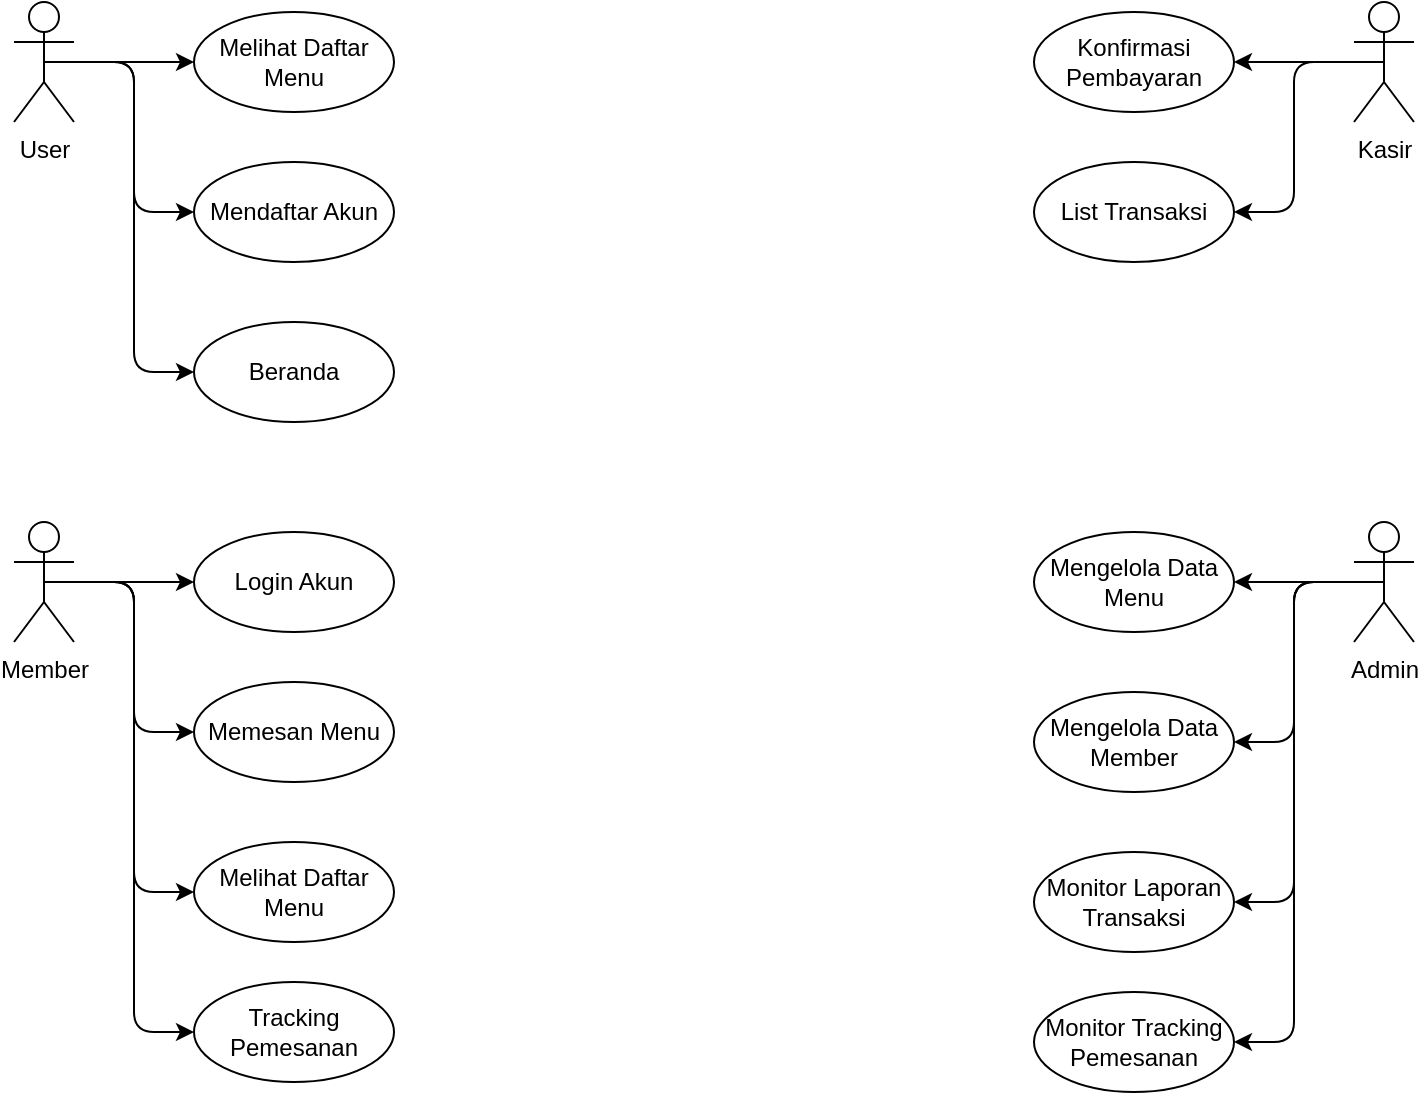 <mxfile version="14.9.5" type="github" pages="3">
  <diagram id="LA_1q_FeN5JSvNbhbNaQ" name="UML">
    <mxGraphModel dx="1038" dy="528" grid="1" gridSize="10" guides="1" tooltips="1" connect="1" arrows="1" fold="1" page="1" pageScale="1" pageWidth="850" pageHeight="1100" math="0" shadow="0">
      <root>
        <mxCell id="pEQn3JYHp4gPDKHJaYoP-0" />
        <mxCell id="pEQn3JYHp4gPDKHJaYoP-1" parent="pEQn3JYHp4gPDKHJaYoP-0" />
        <mxCell id="8rcJnm4jqc8mO6BCxgWC-24" style="edgeStyle=orthogonalEdgeStyle;orthogonalLoop=1;jettySize=auto;html=1;exitX=0.5;exitY=0.5;exitDx=0;exitDy=0;exitPerimeter=0;entryX=0;entryY=0.5;entryDx=0;entryDy=0;" edge="1" parent="pEQn3JYHp4gPDKHJaYoP-1" source="8rcJnm4jqc8mO6BCxgWC-0" target="8rcJnm4jqc8mO6BCxgWC-8">
          <mxGeometry relative="1" as="geometry" />
        </mxCell>
        <mxCell id="8rcJnm4jqc8mO6BCxgWC-25" style="edgeStyle=orthogonalEdgeStyle;orthogonalLoop=1;jettySize=auto;html=1;exitX=0.5;exitY=0.5;exitDx=0;exitDy=0;exitPerimeter=0;entryX=0;entryY=0.5;entryDx=0;entryDy=0;" edge="1" parent="pEQn3JYHp4gPDKHJaYoP-1" source="8rcJnm4jqc8mO6BCxgWC-0" target="8rcJnm4jqc8mO6BCxgWC-10">
          <mxGeometry relative="1" as="geometry" />
        </mxCell>
        <mxCell id="8rcJnm4jqc8mO6BCxgWC-26" style="edgeStyle=orthogonalEdgeStyle;orthogonalLoop=1;jettySize=auto;html=1;exitX=0.5;exitY=0.5;exitDx=0;exitDy=0;exitPerimeter=0;entryX=0;entryY=0.5;entryDx=0;entryDy=0;" edge="1" parent="pEQn3JYHp4gPDKHJaYoP-1" source="8rcJnm4jqc8mO6BCxgWC-0" target="8rcJnm4jqc8mO6BCxgWC-9">
          <mxGeometry relative="1" as="geometry" />
        </mxCell>
        <mxCell id="8rcJnm4jqc8mO6BCxgWC-0" value="User" style="shape=umlActor;verticalLabelPosition=bottom;verticalAlign=top;html=1;" vertex="1" parent="pEQn3JYHp4gPDKHJaYoP-1">
          <mxGeometry x="60" y="50" width="30" height="60" as="geometry" />
        </mxCell>
        <mxCell id="8rcJnm4jqc8mO6BCxgWC-27" style="edgeStyle=orthogonalEdgeStyle;orthogonalLoop=1;jettySize=auto;html=1;exitX=0.5;exitY=0.5;exitDx=0;exitDy=0;exitPerimeter=0;entryX=0;entryY=0.5;entryDx=0;entryDy=0;" edge="1" parent="pEQn3JYHp4gPDKHJaYoP-1" source="8rcJnm4jqc8mO6BCxgWC-1" target="8rcJnm4jqc8mO6BCxgWC-11">
          <mxGeometry relative="1" as="geometry" />
        </mxCell>
        <mxCell id="8rcJnm4jqc8mO6BCxgWC-29" style="edgeStyle=orthogonalEdgeStyle;orthogonalLoop=1;jettySize=auto;html=1;exitX=0.5;exitY=0.5;exitDx=0;exitDy=0;exitPerimeter=0;entryX=0;entryY=0.5;entryDx=0;entryDy=0;" edge="1" parent="pEQn3JYHp4gPDKHJaYoP-1" source="8rcJnm4jqc8mO6BCxgWC-1" target="8rcJnm4jqc8mO6BCxgWC-12">
          <mxGeometry relative="1" as="geometry" />
        </mxCell>
        <mxCell id="8rcJnm4jqc8mO6BCxgWC-30" style="edgeStyle=orthogonalEdgeStyle;orthogonalLoop=1;jettySize=auto;html=1;exitX=0.5;exitY=0.5;exitDx=0;exitDy=0;exitPerimeter=0;entryX=0;entryY=0.5;entryDx=0;entryDy=0;" edge="1" parent="pEQn3JYHp4gPDKHJaYoP-1" source="8rcJnm4jqc8mO6BCxgWC-1" target="8rcJnm4jqc8mO6BCxgWC-15">
          <mxGeometry relative="1" as="geometry" />
        </mxCell>
        <mxCell id="8rcJnm4jqc8mO6BCxgWC-31" style="edgeStyle=orthogonalEdgeStyle;orthogonalLoop=1;jettySize=auto;html=1;exitX=0.5;exitY=0.5;exitDx=0;exitDy=0;exitPerimeter=0;entryX=0;entryY=0.5;entryDx=0;entryDy=0;" edge="1" parent="pEQn3JYHp4gPDKHJaYoP-1" source="8rcJnm4jqc8mO6BCxgWC-1" target="8rcJnm4jqc8mO6BCxgWC-13">
          <mxGeometry relative="1" as="geometry" />
        </mxCell>
        <mxCell id="8rcJnm4jqc8mO6BCxgWC-1" value="Member" style="shape=umlActor;verticalLabelPosition=bottom;verticalAlign=top;html=1;" vertex="1" parent="pEQn3JYHp4gPDKHJaYoP-1">
          <mxGeometry x="60" y="310" width="30" height="60" as="geometry" />
        </mxCell>
        <mxCell id="8rcJnm4jqc8mO6BCxgWC-36" style="edgeStyle=orthogonalEdgeStyle;orthogonalLoop=1;jettySize=auto;html=1;exitX=0.5;exitY=0.5;exitDx=0;exitDy=0;exitPerimeter=0;" edge="1" parent="pEQn3JYHp4gPDKHJaYoP-1" source="8rcJnm4jqc8mO6BCxgWC-2" target="8rcJnm4jqc8mO6BCxgWC-16">
          <mxGeometry relative="1" as="geometry" />
        </mxCell>
        <mxCell id="8rcJnm4jqc8mO6BCxgWC-38" style="edgeStyle=orthogonalEdgeStyle;orthogonalLoop=1;jettySize=auto;html=1;exitX=0.5;exitY=0.5;exitDx=0;exitDy=0;exitPerimeter=0;entryX=1;entryY=0.5;entryDx=0;entryDy=0;" edge="1" parent="pEQn3JYHp4gPDKHJaYoP-1" source="8rcJnm4jqc8mO6BCxgWC-2" target="8rcJnm4jqc8mO6BCxgWC-17">
          <mxGeometry relative="1" as="geometry" />
        </mxCell>
        <mxCell id="8rcJnm4jqc8mO6BCxgWC-2" value="Kasir" style="shape=umlActor;verticalLabelPosition=bottom;verticalAlign=top;html=1;" vertex="1" parent="pEQn3JYHp4gPDKHJaYoP-1">
          <mxGeometry x="730" y="50" width="30" height="60" as="geometry" />
        </mxCell>
        <mxCell id="8rcJnm4jqc8mO6BCxgWC-32" style="edgeStyle=orthogonalEdgeStyle;orthogonalLoop=1;jettySize=auto;html=1;exitX=0.5;exitY=0.5;exitDx=0;exitDy=0;exitPerimeter=0;" edge="1" parent="pEQn3JYHp4gPDKHJaYoP-1" source="8rcJnm4jqc8mO6BCxgWC-5" target="8rcJnm4jqc8mO6BCxgWC-18">
          <mxGeometry relative="1" as="geometry" />
        </mxCell>
        <mxCell id="8rcJnm4jqc8mO6BCxgWC-33" style="edgeStyle=orthogonalEdgeStyle;orthogonalLoop=1;jettySize=auto;html=1;exitX=0.5;exitY=0.5;exitDx=0;exitDy=0;exitPerimeter=0;entryX=1;entryY=0.5;entryDx=0;entryDy=0;" edge="1" parent="pEQn3JYHp4gPDKHJaYoP-1" source="8rcJnm4jqc8mO6BCxgWC-5" target="8rcJnm4jqc8mO6BCxgWC-19">
          <mxGeometry relative="1" as="geometry" />
        </mxCell>
        <mxCell id="8rcJnm4jqc8mO6BCxgWC-34" style="edgeStyle=orthogonalEdgeStyle;orthogonalLoop=1;jettySize=auto;html=1;exitX=0.5;exitY=0.5;exitDx=0;exitDy=0;exitPerimeter=0;entryX=1;entryY=0.5;entryDx=0;entryDy=0;" edge="1" parent="pEQn3JYHp4gPDKHJaYoP-1" source="8rcJnm4jqc8mO6BCxgWC-5" target="8rcJnm4jqc8mO6BCxgWC-20">
          <mxGeometry relative="1" as="geometry" />
        </mxCell>
        <mxCell id="8rcJnm4jqc8mO6BCxgWC-35" style="edgeStyle=orthogonalEdgeStyle;orthogonalLoop=1;jettySize=auto;html=1;exitX=0.5;exitY=0.5;exitDx=0;exitDy=0;exitPerimeter=0;entryX=1;entryY=0.5;entryDx=0;entryDy=0;" edge="1" parent="pEQn3JYHp4gPDKHJaYoP-1" source="8rcJnm4jqc8mO6BCxgWC-5" target="8rcJnm4jqc8mO6BCxgWC-22">
          <mxGeometry relative="1" as="geometry" />
        </mxCell>
        <mxCell id="8rcJnm4jqc8mO6BCxgWC-5" value="Admin" style="shape=umlActor;verticalLabelPosition=bottom;verticalAlign=top;html=1;" vertex="1" parent="pEQn3JYHp4gPDKHJaYoP-1">
          <mxGeometry x="730" y="310" width="30" height="60" as="geometry" />
        </mxCell>
        <mxCell id="8rcJnm4jqc8mO6BCxgWC-8" value="Melihat Daftar Menu" style="ellipse;whiteSpace=wrap;html=1;" vertex="1" parent="pEQn3JYHp4gPDKHJaYoP-1">
          <mxGeometry x="150" y="55" width="100" height="50" as="geometry" />
        </mxCell>
        <mxCell id="8rcJnm4jqc8mO6BCxgWC-9" value="Beranda" style="ellipse;whiteSpace=wrap;html=1;" vertex="1" parent="pEQn3JYHp4gPDKHJaYoP-1">
          <mxGeometry x="150" y="210" width="100" height="50" as="geometry" />
        </mxCell>
        <mxCell id="8rcJnm4jqc8mO6BCxgWC-10" value="Mendaftar Akun" style="ellipse;whiteSpace=wrap;html=1;" vertex="1" parent="pEQn3JYHp4gPDKHJaYoP-1">
          <mxGeometry x="150" y="130" width="100" height="50" as="geometry" />
        </mxCell>
        <mxCell id="8rcJnm4jqc8mO6BCxgWC-11" value="Login Akun" style="ellipse;whiteSpace=wrap;html=1;" vertex="1" parent="pEQn3JYHp4gPDKHJaYoP-1">
          <mxGeometry x="150" y="315" width="100" height="50" as="geometry" />
        </mxCell>
        <mxCell id="8rcJnm4jqc8mO6BCxgWC-12" value="Memesan Menu" style="ellipse;whiteSpace=wrap;html=1;" vertex="1" parent="pEQn3JYHp4gPDKHJaYoP-1">
          <mxGeometry x="150" y="390" width="100" height="50" as="geometry" />
        </mxCell>
        <mxCell id="8rcJnm4jqc8mO6BCxgWC-13" value="Tracking Pemesanan" style="ellipse;whiteSpace=wrap;html=1;" vertex="1" parent="pEQn3JYHp4gPDKHJaYoP-1">
          <mxGeometry x="150" y="540" width="100" height="50" as="geometry" />
        </mxCell>
        <mxCell id="8rcJnm4jqc8mO6BCxgWC-15" value="Melihat Daftar Menu" style="ellipse;whiteSpace=wrap;html=1;" vertex="1" parent="pEQn3JYHp4gPDKHJaYoP-1">
          <mxGeometry x="150" y="470" width="100" height="50" as="geometry" />
        </mxCell>
        <mxCell id="8rcJnm4jqc8mO6BCxgWC-16" value="Konfirmasi Pembayaran" style="ellipse;whiteSpace=wrap;html=1;" vertex="1" parent="pEQn3JYHp4gPDKHJaYoP-1">
          <mxGeometry x="570" y="55" width="100" height="50" as="geometry" />
        </mxCell>
        <mxCell id="8rcJnm4jqc8mO6BCxgWC-17" value="List Transaksi" style="ellipse;whiteSpace=wrap;html=1;" vertex="1" parent="pEQn3JYHp4gPDKHJaYoP-1">
          <mxGeometry x="570" y="130" width="100" height="50" as="geometry" />
        </mxCell>
        <mxCell id="8rcJnm4jqc8mO6BCxgWC-18" value="Mengelola Data Menu" style="ellipse;whiteSpace=wrap;html=1;" vertex="1" parent="pEQn3JYHp4gPDKHJaYoP-1">
          <mxGeometry x="570" y="315" width="100" height="50" as="geometry" />
        </mxCell>
        <mxCell id="8rcJnm4jqc8mO6BCxgWC-19" value="Mengelola Data Member" style="ellipse;whiteSpace=wrap;html=1;" vertex="1" parent="pEQn3JYHp4gPDKHJaYoP-1">
          <mxGeometry x="570" y="395" width="100" height="50" as="geometry" />
        </mxCell>
        <mxCell id="8rcJnm4jqc8mO6BCxgWC-20" value="Monitor Laporan Transaksi" style="ellipse;whiteSpace=wrap;html=1;" vertex="1" parent="pEQn3JYHp4gPDKHJaYoP-1">
          <mxGeometry x="570" y="475" width="100" height="50" as="geometry" />
        </mxCell>
        <mxCell id="8rcJnm4jqc8mO6BCxgWC-22" value="Monitor Tracking Pemesanan" style="ellipse;whiteSpace=wrap;html=1;" vertex="1" parent="pEQn3JYHp4gPDKHJaYoP-1">
          <mxGeometry x="570" y="545" width="100" height="50" as="geometry" />
        </mxCell>
      </root>
    </mxGraphModel>
  </diagram>
  <diagram id="snM-_qCzK27qmWPHGGew" name="PROSES">
    <mxGraphModel dx="1038" dy="528" grid="1" gridSize="10" guides="1" tooltips="1" connect="1" arrows="1" fold="1" page="1" pageScale="1" pageWidth="850" pageHeight="1100" math="0" shadow="0">
      <root>
        <mxCell id="0" />
        <mxCell id="1" parent="0" />
        <mxCell id="-hK-mYvXqwFmGRsZHm5s-20" value="User" style="swimlane;startSize=23;" vertex="1" parent="1">
          <mxGeometry y="30" width="240" height="360" as="geometry" />
        </mxCell>
        <mxCell id="-hK-mYvXqwFmGRsZHm5s-23" value="" style="ellipse;html=1;shape=startState;fillColor=#000000;strokeColor=#ff0000;" vertex="1" parent="-hK-mYvXqwFmGRsZHm5s-20">
          <mxGeometry x="105" y="40" width="30" height="30" as="geometry" />
        </mxCell>
        <mxCell id="-hK-mYvXqwFmGRsZHm5s-24" value="" style="edgeStyle=orthogonalEdgeStyle;html=1;verticalAlign=bottom;endArrow=open;endSize=8;strokeColor=#ff0000;" edge="1" source="-hK-mYvXqwFmGRsZHm5s-23" parent="-hK-mYvXqwFmGRsZHm5s-20">
          <mxGeometry relative="1" as="geometry">
            <mxPoint x="120" y="130" as="targetPoint" />
          </mxGeometry>
        </mxCell>
        <mxCell id="-hK-mYvXqwFmGRsZHm5s-34" value="Registrasi pelanggan" style="rounded=1;whiteSpace=wrap;html=1;absoluteArcSize=1;arcSize=14;strokeWidth=2;" vertex="1" parent="-hK-mYvXqwFmGRsZHm5s-20">
          <mxGeometry x="48.75" y="140" width="142.5" height="30" as="geometry" />
        </mxCell>
      </root>
    </mxGraphModel>
  </diagram>
  <diagram id="0ITMGnyUOXpzVR4Mjsdj" name="TABLE">
    <mxGraphModel dx="1221" dy="688" grid="1" gridSize="10" guides="1" tooltips="1" connect="1" arrows="1" fold="1" page="1" pageScale="1" pageWidth="850" pageHeight="1100" math="0" shadow="0">
      <root>
        <mxCell id="p7fdML54UcaqGu_WeJzy-0" />
        <mxCell id="p7fdML54UcaqGu_WeJzy-1" parent="p7fdML54UcaqGu_WeJzy-0" />
        <mxCell id="p7fdML54UcaqGu_WeJzy-45" value="" style="group" vertex="1" connectable="0" parent="p7fdML54UcaqGu_WeJzy-1">
          <mxGeometry width="180" height="280" as="geometry" />
        </mxCell>
        <mxCell id="p7fdML54UcaqGu_WeJzy-4" value="Menu" style="shape=table;startSize=30;container=1;collapsible=1;childLayout=tableLayout;fixedRows=1;rowLines=0;fontStyle=1;align=center;resizeLast=1;" vertex="1" parent="p7fdML54UcaqGu_WeJzy-45">
          <mxGeometry width="180" height="250" as="geometry" />
        </mxCell>
        <mxCell id="p7fdML54UcaqGu_WeJzy-5" value="" style="shape=partialRectangle;collapsible=0;dropTarget=0;pointerEvents=0;fillColor=none;top=0;left=0;bottom=1;right=0;points=[[0,0.5],[1,0.5]];portConstraint=eastwest;" vertex="1" parent="p7fdML54UcaqGu_WeJzy-4">
          <mxGeometry y="30" width="180" height="30" as="geometry" />
        </mxCell>
        <mxCell id="p7fdML54UcaqGu_WeJzy-6" value="PK" style="shape=partialRectangle;connectable=0;fillColor=none;top=0;left=0;bottom=0;right=0;fontStyle=1;overflow=hidden;" vertex="1" parent="p7fdML54UcaqGu_WeJzy-5">
          <mxGeometry width="30" height="30" as="geometry" />
        </mxCell>
        <mxCell id="p7fdML54UcaqGu_WeJzy-7" value="idMenu : Integer" style="shape=partialRectangle;connectable=0;fillColor=none;top=0;left=0;bottom=0;right=0;align=left;spacingLeft=6;fontStyle=1;overflow=hidden;" vertex="1" parent="p7fdML54UcaqGu_WeJzy-5">
          <mxGeometry x="30" width="150" height="30" as="geometry" />
        </mxCell>
        <mxCell id="p7fdML54UcaqGu_WeJzy-8" value="" style="shape=partialRectangle;collapsible=0;dropTarget=0;pointerEvents=0;fillColor=none;top=0;left=0;bottom=0;right=0;points=[[0,0.5],[1,0.5]];portConstraint=eastwest;" vertex="1" parent="p7fdML54UcaqGu_WeJzy-4">
          <mxGeometry y="60" width="180" height="30" as="geometry" />
        </mxCell>
        <mxCell id="p7fdML54UcaqGu_WeJzy-9" value="" style="shape=partialRectangle;connectable=0;fillColor=none;top=0;left=0;bottom=0;right=0;editable=1;overflow=hidden;" vertex="1" parent="p7fdML54UcaqGu_WeJzy-8">
          <mxGeometry width="30" height="30" as="geometry" />
        </mxCell>
        <mxCell id="p7fdML54UcaqGu_WeJzy-10" value="nama : String" style="shape=partialRectangle;connectable=0;fillColor=none;top=0;left=0;bottom=0;right=0;align=left;spacingLeft=6;overflow=hidden;" vertex="1" parent="p7fdML54UcaqGu_WeJzy-8">
          <mxGeometry x="30" width="150" height="30" as="geometry" />
        </mxCell>
        <mxCell id="p7fdML54UcaqGu_WeJzy-11" value="" style="shape=partialRectangle;collapsible=0;dropTarget=0;pointerEvents=0;fillColor=none;top=0;left=0;bottom=0;right=0;points=[[0,0.5],[1,0.5]];portConstraint=eastwest;" vertex="1" parent="p7fdML54UcaqGu_WeJzy-4">
          <mxGeometry y="90" width="180" height="30" as="geometry" />
        </mxCell>
        <mxCell id="p7fdML54UcaqGu_WeJzy-12" value="" style="shape=partialRectangle;connectable=0;fillColor=none;top=0;left=0;bottom=0;right=0;editable=1;overflow=hidden;" vertex="1" parent="p7fdML54UcaqGu_WeJzy-11">
          <mxGeometry width="30" height="30" as="geometry" />
        </mxCell>
        <mxCell id="p7fdML54UcaqGu_WeJzy-13" value="harga : Integer" style="shape=partialRectangle;connectable=0;fillColor=none;top=0;left=0;bottom=0;right=0;align=left;spacingLeft=6;overflow=hidden;" vertex="1" parent="p7fdML54UcaqGu_WeJzy-11">
          <mxGeometry x="30" width="150" height="30" as="geometry" />
        </mxCell>
        <mxCell id="p7fdML54UcaqGu_WeJzy-39" value="" style="shape=partialRectangle;collapsible=0;dropTarget=0;pointerEvents=0;fillColor=none;top=0;left=0;bottom=0;right=0;points=[[0,0.5],[1,0.5]];portConstraint=eastwest;" vertex="1" parent="p7fdML54UcaqGu_WeJzy-45">
          <mxGeometry y="120" width="180" height="30" as="geometry" />
        </mxCell>
        <mxCell id="p7fdML54UcaqGu_WeJzy-40" value="" style="shape=partialRectangle;connectable=0;fillColor=none;top=0;left=0;bottom=0;right=0;editable=1;overflow=hidden;" vertex="1" parent="p7fdML54UcaqGu_WeJzy-39">
          <mxGeometry width="30" height="30" as="geometry" />
        </mxCell>
        <mxCell id="p7fdML54UcaqGu_WeJzy-41" value="gambarSatu : String" style="shape=partialRectangle;connectable=0;fillColor=none;top=0;left=0;bottom=0;right=0;align=left;spacingLeft=6;overflow=hidden;" vertex="1" parent="p7fdML54UcaqGu_WeJzy-39">
          <mxGeometry x="30" width="150" height="30" as="geometry" />
        </mxCell>
        <mxCell id="p7fdML54UcaqGu_WeJzy-42" value="" style="shape=partialRectangle;collapsible=0;dropTarget=0;pointerEvents=0;fillColor=none;top=0;left=0;bottom=0;right=0;points=[[0,0.5],[1,0.5]];portConstraint=eastwest;" vertex="1" parent="p7fdML54UcaqGu_WeJzy-45">
          <mxGeometry y="150" width="180" height="30" as="geometry" />
        </mxCell>
        <mxCell id="p7fdML54UcaqGu_WeJzy-43" value="" style="shape=partialRectangle;connectable=0;fillColor=none;top=0;left=0;bottom=0;right=0;editable=1;overflow=hidden;" vertex="1" parent="p7fdML54UcaqGu_WeJzy-42">
          <mxGeometry width="30" height="30" as="geometry" />
        </mxCell>
        <mxCell id="p7fdML54UcaqGu_WeJzy-44" value="gambarDua : String" style="shape=partialRectangle;connectable=0;fillColor=none;top=0;left=0;bottom=0;right=0;align=left;spacingLeft=6;overflow=hidden;" vertex="1" parent="p7fdML54UcaqGu_WeJzy-42">
          <mxGeometry x="30" width="150" height="30" as="geometry" />
        </mxCell>
        <mxCell id="p7fdML54UcaqGu_WeJzy-46" value="" style="shape=partialRectangle;collapsible=0;dropTarget=0;pointerEvents=0;fillColor=none;top=0;left=0;bottom=0;right=0;points=[[0,0.5],[1,0.5]];portConstraint=eastwest;" vertex="1" parent="p7fdML54UcaqGu_WeJzy-45">
          <mxGeometry y="180" width="180" height="30" as="geometry" />
        </mxCell>
        <mxCell id="p7fdML54UcaqGu_WeJzy-47" value="" style="shape=partialRectangle;connectable=0;fillColor=none;top=0;left=0;bottom=0;right=0;editable=1;overflow=hidden;" vertex="1" parent="p7fdML54UcaqGu_WeJzy-46">
          <mxGeometry width="30" height="30" as="geometry" />
        </mxCell>
        <mxCell id="p7fdML54UcaqGu_WeJzy-48" value="deskripsi : String" style="shape=partialRectangle;connectable=0;fillColor=none;top=0;left=0;bottom=0;right=0;align=left;spacingLeft=6;overflow=hidden;" vertex="1" parent="p7fdML54UcaqGu_WeJzy-46">
          <mxGeometry x="30" width="150" height="30" as="geometry" />
        </mxCell>
        <mxCell id="p7fdML54UcaqGu_WeJzy-69" value="" style="group" vertex="1" connectable="0" parent="p7fdML54UcaqGu_WeJzy-1">
          <mxGeometry x="560" width="180" height="280" as="geometry" />
        </mxCell>
        <mxCell id="p7fdML54UcaqGu_WeJzy-70" value="Pelanggan" style="shape=table;startSize=30;container=1;collapsible=1;childLayout=tableLayout;fixedRows=1;rowLines=0;fontStyle=1;align=center;resizeLast=1;" vertex="1" parent="p7fdML54UcaqGu_WeJzy-69">
          <mxGeometry width="180" height="260" as="geometry" />
        </mxCell>
        <mxCell id="p7fdML54UcaqGu_WeJzy-71" value="" style="shape=partialRectangle;collapsible=0;dropTarget=0;pointerEvents=0;fillColor=none;top=0;left=0;bottom=1;right=0;points=[[0,0.5],[1,0.5]];portConstraint=eastwest;" vertex="1" parent="p7fdML54UcaqGu_WeJzy-70">
          <mxGeometry y="30" width="180" height="40" as="geometry" />
        </mxCell>
        <mxCell id="p7fdML54UcaqGu_WeJzy-72" value="PK" style="shape=partialRectangle;connectable=0;fillColor=none;top=0;left=0;bottom=0;right=0;fontStyle=1;overflow=hidden;" vertex="1" parent="p7fdML54UcaqGu_WeJzy-71">
          <mxGeometry width="30" height="40" as="geometry" />
        </mxCell>
        <mxCell id="p7fdML54UcaqGu_WeJzy-73" value="idPelanggan : Integer" style="shape=partialRectangle;connectable=0;fillColor=none;top=0;left=0;bottom=0;right=0;align=left;spacingLeft=6;fontStyle=1;overflow=hidden;" vertex="1" parent="p7fdML54UcaqGu_WeJzy-71">
          <mxGeometry x="30" width="150" height="40" as="geometry" />
        </mxCell>
        <mxCell id="p7fdML54UcaqGu_WeJzy-74" value="" style="shape=partialRectangle;collapsible=0;dropTarget=0;pointerEvents=0;fillColor=none;top=0;left=0;bottom=0;right=0;points=[[0,0.5],[1,0.5]];portConstraint=eastwest;" vertex="1" parent="p7fdML54UcaqGu_WeJzy-70">
          <mxGeometry y="70" width="180" height="30" as="geometry" />
        </mxCell>
        <mxCell id="p7fdML54UcaqGu_WeJzy-75" value="" style="shape=partialRectangle;connectable=0;fillColor=none;top=0;left=0;bottom=0;right=0;editable=1;overflow=hidden;" vertex="1" parent="p7fdML54UcaqGu_WeJzy-74">
          <mxGeometry width="30" height="30" as="geometry" />
        </mxCell>
        <mxCell id="p7fdML54UcaqGu_WeJzy-76" value="nama : String" style="shape=partialRectangle;connectable=0;fillColor=none;top=0;left=0;bottom=0;right=0;align=left;spacingLeft=6;overflow=hidden;" vertex="1" parent="p7fdML54UcaqGu_WeJzy-74">
          <mxGeometry x="30" width="150" height="30" as="geometry" />
        </mxCell>
        <mxCell id="p7fdML54UcaqGu_WeJzy-77" value="" style="shape=partialRectangle;collapsible=0;dropTarget=0;pointerEvents=0;fillColor=none;top=0;left=0;bottom=0;right=0;points=[[0,0.5],[1,0.5]];portConstraint=eastwest;" vertex="1" parent="p7fdML54UcaqGu_WeJzy-70">
          <mxGeometry y="100" width="180" height="30" as="geometry" />
        </mxCell>
        <mxCell id="p7fdML54UcaqGu_WeJzy-78" value="" style="shape=partialRectangle;connectable=0;fillColor=none;top=0;left=0;bottom=0;right=0;editable=1;overflow=hidden;" vertex="1" parent="p7fdML54UcaqGu_WeJzy-77">
          <mxGeometry width="30" height="30" as="geometry" />
        </mxCell>
        <mxCell id="p7fdML54UcaqGu_WeJzy-79" value="email : String" style="shape=partialRectangle;connectable=0;fillColor=none;top=0;left=0;bottom=0;right=0;align=left;spacingLeft=6;overflow=hidden;" vertex="1" parent="p7fdML54UcaqGu_WeJzy-77">
          <mxGeometry x="30" width="150" height="30" as="geometry" />
        </mxCell>
        <mxCell id="p7fdML54UcaqGu_WeJzy-80" value="" style="shape=partialRectangle;collapsible=0;dropTarget=0;pointerEvents=0;fillColor=none;top=0;left=0;bottom=0;right=0;points=[[0,0.5],[1,0.5]];portConstraint=eastwest;" vertex="1" parent="p7fdML54UcaqGu_WeJzy-69">
          <mxGeometry y="125" width="180" height="30" as="geometry" />
        </mxCell>
        <mxCell id="p7fdML54UcaqGu_WeJzy-81" value="" style="shape=partialRectangle;connectable=0;fillColor=none;top=0;left=0;bottom=0;right=0;editable=1;overflow=hidden;" vertex="1" parent="p7fdML54UcaqGu_WeJzy-80">
          <mxGeometry width="30" height="30" as="geometry" />
        </mxCell>
        <mxCell id="p7fdML54UcaqGu_WeJzy-82" value="noHp : String" style="shape=partialRectangle;connectable=0;fillColor=none;top=0;left=0;bottom=0;right=0;align=left;spacingLeft=6;overflow=hidden;" vertex="1" parent="p7fdML54UcaqGu_WeJzy-80">
          <mxGeometry x="30" width="150" height="30" as="geometry" />
        </mxCell>
        <mxCell id="p7fdML54UcaqGu_WeJzy-110" value="" style="group" vertex="1" connectable="0" parent="p7fdML54UcaqGu_WeJzy-1">
          <mxGeometry x="270" width="180" height="280" as="geometry" />
        </mxCell>
        <mxCell id="p7fdML54UcaqGu_WeJzy-49" value="" style="group" vertex="1" connectable="0" parent="p7fdML54UcaqGu_WeJzy-110">
          <mxGeometry width="180" height="280" as="geometry" />
        </mxCell>
        <mxCell id="p7fdML54UcaqGu_WeJzy-50" value="Pemesanan" style="shape=table;startSize=30;container=1;collapsible=1;childLayout=tableLayout;fixedRows=1;rowLines=0;fontStyle=1;align=center;resizeLast=1;" vertex="1" parent="p7fdML54UcaqGu_WeJzy-49">
          <mxGeometry width="180" height="260" as="geometry" />
        </mxCell>
        <mxCell id="p7fdML54UcaqGu_WeJzy-51" value="" style="shape=partialRectangle;collapsible=0;dropTarget=0;pointerEvents=0;fillColor=none;top=0;left=0;bottom=1;right=0;points=[[0,0.5],[1,0.5]];portConstraint=eastwest;" vertex="1" parent="p7fdML54UcaqGu_WeJzy-50">
          <mxGeometry y="30" width="180" height="40" as="geometry" />
        </mxCell>
        <mxCell id="p7fdML54UcaqGu_WeJzy-52" value="PK" style="shape=partialRectangle;connectable=0;fillColor=none;top=0;left=0;bottom=0;right=0;fontStyle=1;overflow=hidden;" vertex="1" parent="p7fdML54UcaqGu_WeJzy-51">
          <mxGeometry width="30" height="40" as="geometry" />
        </mxCell>
        <mxCell id="p7fdML54UcaqGu_WeJzy-53" value="idPemesanan : Integer" style="shape=partialRectangle;connectable=0;fillColor=none;top=0;left=0;bottom=0;right=0;align=left;spacingLeft=6;fontStyle=1;overflow=hidden;" vertex="1" parent="p7fdML54UcaqGu_WeJzy-51">
          <mxGeometry x="30" width="150" height="40" as="geometry" />
        </mxCell>
        <mxCell id="p7fdML54UcaqGu_WeJzy-57" value="" style="shape=partialRectangle;collapsible=0;dropTarget=0;pointerEvents=0;fillColor=none;top=0;left=0;bottom=0;right=0;points=[[0,0.5],[1,0.5]];portConstraint=eastwest;" vertex="1" parent="p7fdML54UcaqGu_WeJzy-50">
          <mxGeometry y="70" width="180" height="30" as="geometry" />
        </mxCell>
        <mxCell id="p7fdML54UcaqGu_WeJzy-58" value="" style="shape=partialRectangle;connectable=0;fillColor=none;top=0;left=0;bottom=0;right=0;editable=1;overflow=hidden;" vertex="1" parent="p7fdML54UcaqGu_WeJzy-57">
          <mxGeometry width="30" height="30" as="geometry" />
        </mxCell>
        <mxCell id="p7fdML54UcaqGu_WeJzy-59" value="harga : Integer" style="shape=partialRectangle;connectable=0;fillColor=none;top=0;left=0;bottom=0;right=0;align=left;spacingLeft=6;overflow=hidden;" vertex="1" parent="p7fdML54UcaqGu_WeJzy-57">
          <mxGeometry x="30" width="150" height="30" as="geometry" />
        </mxCell>
        <mxCell id="p7fdML54UcaqGu_WeJzy-60" value="" style="shape=partialRectangle;collapsible=0;dropTarget=0;pointerEvents=0;fillColor=none;top=0;left=0;bottom=0;right=0;points=[[0,0.5],[1,0.5]];portConstraint=eastwest;" vertex="1" parent="p7fdML54UcaqGu_WeJzy-49">
          <mxGeometry y="120" width="180" height="30" as="geometry" />
        </mxCell>
        <mxCell id="p7fdML54UcaqGu_WeJzy-61" value="" style="shape=partialRectangle;connectable=0;fillColor=none;top=0;left=0;bottom=0;right=0;editable=1;overflow=hidden;" vertex="1" parent="p7fdML54UcaqGu_WeJzy-60">
          <mxGeometry width="30" height="30" as="geometry" />
        </mxCell>
        <mxCell id="p7fdML54UcaqGu_WeJzy-63" value="" style="shape=partialRectangle;collapsible=0;dropTarget=0;pointerEvents=0;fillColor=none;top=0;left=0;bottom=0;right=0;points=[[0,0.5],[1,0.5]];portConstraint=eastwest;" vertex="1" parent="p7fdML54UcaqGu_WeJzy-49">
          <mxGeometry y="150" width="180" height="30" as="geometry" />
        </mxCell>
        <mxCell id="p7fdML54UcaqGu_WeJzy-64" value="" style="shape=partialRectangle;connectable=0;fillColor=none;top=0;left=0;bottom=0;right=0;editable=1;overflow=hidden;" vertex="1" parent="p7fdML54UcaqGu_WeJzy-63">
          <mxGeometry width="30" height="30" as="geometry" />
        </mxCell>
        <mxCell id="p7fdML54UcaqGu_WeJzy-66" value="" style="shape=partialRectangle;collapsible=0;dropTarget=0;pointerEvents=0;fillColor=none;top=0;left=0;bottom=0;right=0;points=[[0,0.5],[1,0.5]];portConstraint=eastwest;" vertex="1" parent="p7fdML54UcaqGu_WeJzy-49">
          <mxGeometry y="100" width="180" height="30" as="geometry" />
        </mxCell>
        <mxCell id="p7fdML54UcaqGu_WeJzy-67" value="" style="shape=partialRectangle;connectable=0;fillColor=none;top=0;left=0;bottom=0;right=0;editable=1;overflow=hidden;" vertex="1" parent="p7fdML54UcaqGu_WeJzy-66">
          <mxGeometry width="30" height="30" as="geometry" />
        </mxCell>
        <mxCell id="p7fdML54UcaqGu_WeJzy-68" value="jumlah : Integer" style="shape=partialRectangle;connectable=0;fillColor=none;top=0;left=0;bottom=0;right=0;align=left;spacingLeft=6;overflow=hidden;" vertex="1" parent="p7fdML54UcaqGu_WeJzy-66">
          <mxGeometry x="30" width="150" height="30" as="geometry" />
        </mxCell>
        <mxCell id="p7fdML54UcaqGu_WeJzy-111" value="" style="group" vertex="1" connectable="0" parent="p7fdML54UcaqGu_WeJzy-1">
          <mxGeometry x="270" y="310" width="180" height="330" as="geometry" />
        </mxCell>
        <mxCell id="p7fdML54UcaqGu_WeJzy-112" value="" style="group" vertex="1" connectable="0" parent="p7fdML54UcaqGu_WeJzy-111">
          <mxGeometry width="180" height="330" as="geometry" />
        </mxCell>
        <mxCell id="p7fdML54UcaqGu_WeJzy-113" value="Pembayaran" style="shape=table;startSize=30;container=1;collapsible=1;childLayout=tableLayout;fixedRows=1;rowLines=0;fontStyle=1;align=center;resizeLast=1;" vertex="1" parent="p7fdML54UcaqGu_WeJzy-112">
          <mxGeometry width="180" height="330" as="geometry" />
        </mxCell>
        <mxCell id="p7fdML54UcaqGu_WeJzy-114" value="" style="shape=partialRectangle;collapsible=0;dropTarget=0;pointerEvents=0;fillColor=none;top=0;left=0;bottom=1;right=0;points=[[0,0.5],[1,0.5]];portConstraint=eastwest;" vertex="1" parent="p7fdML54UcaqGu_WeJzy-113">
          <mxGeometry y="30" width="180" height="40" as="geometry" />
        </mxCell>
        <mxCell id="p7fdML54UcaqGu_WeJzy-115" value="PK" style="shape=partialRectangle;connectable=0;fillColor=none;top=0;left=0;bottom=0;right=0;fontStyle=1;overflow=hidden;" vertex="1" parent="p7fdML54UcaqGu_WeJzy-114">
          <mxGeometry width="30" height="40" as="geometry" />
        </mxCell>
        <mxCell id="p7fdML54UcaqGu_WeJzy-116" value="idPembayaran : Integer" style="shape=partialRectangle;connectable=0;fillColor=none;top=0;left=0;bottom=0;right=0;align=left;spacingLeft=6;fontStyle=1;overflow=hidden;" vertex="1" parent="p7fdML54UcaqGu_WeJzy-114">
          <mxGeometry x="30" width="150" height="40" as="geometry" />
        </mxCell>
        <mxCell id="p7fdML54UcaqGu_WeJzy-117" value="" style="shape=partialRectangle;collapsible=0;dropTarget=0;pointerEvents=0;fillColor=none;top=0;left=0;bottom=0;right=0;points=[[0,0.5],[1,0.5]];portConstraint=eastwest;" vertex="1" parent="p7fdML54UcaqGu_WeJzy-113">
          <mxGeometry y="70" width="180" height="30" as="geometry" />
        </mxCell>
        <mxCell id="p7fdML54UcaqGu_WeJzy-118" value="" style="shape=partialRectangle;connectable=0;fillColor=none;top=0;left=0;bottom=0;right=0;editable=1;overflow=hidden;" vertex="1" parent="p7fdML54UcaqGu_WeJzy-117">
          <mxGeometry width="30" height="30" as="geometry" />
        </mxCell>
        <mxCell id="p7fdML54UcaqGu_WeJzy-119" value="idPelanggan: Integer" style="shape=partialRectangle;connectable=0;fillColor=none;top=0;left=0;bottom=0;right=0;align=left;spacingLeft=6;overflow=hidden;" vertex="1" parent="p7fdML54UcaqGu_WeJzy-117">
          <mxGeometry x="30" width="150" height="30" as="geometry" />
        </mxCell>
        <mxCell id="p7fdML54UcaqGu_WeJzy-120" value="" style="shape=partialRectangle;collapsible=0;dropTarget=0;pointerEvents=0;fillColor=none;top=0;left=0;bottom=0;right=0;points=[[0,0.5],[1,0.5]];portConstraint=eastwest;" vertex="1" parent="p7fdML54UcaqGu_WeJzy-112">
          <mxGeometry y="120" width="180" height="30" as="geometry" />
        </mxCell>
        <mxCell id="p7fdML54UcaqGu_WeJzy-121" value="" style="shape=partialRectangle;connectable=0;fillColor=none;top=0;left=0;bottom=0;right=0;editable=1;overflow=hidden;" vertex="1" parent="p7fdML54UcaqGu_WeJzy-120">
          <mxGeometry width="30" height="30" as="geometry" />
        </mxCell>
        <mxCell id="p7fdML54UcaqGu_WeJzy-122" value="" style="shape=partialRectangle;collapsible=0;dropTarget=0;pointerEvents=0;fillColor=none;top=0;left=0;bottom=0;right=0;points=[[0,0.5],[1,0.5]];portConstraint=eastwest;" vertex="1" parent="p7fdML54UcaqGu_WeJzy-112">
          <mxGeometry y="150" width="180" height="30" as="geometry" />
        </mxCell>
        <mxCell id="p7fdML54UcaqGu_WeJzy-123" value="" style="shape=partialRectangle;connectable=0;fillColor=none;top=0;left=0;bottom=0;right=0;editable=1;overflow=hidden;" vertex="1" parent="p7fdML54UcaqGu_WeJzy-122">
          <mxGeometry width="30" height="30" as="geometry" />
        </mxCell>
        <mxCell id="p7fdML54UcaqGu_WeJzy-124" value="" style="shape=partialRectangle;collapsible=0;dropTarget=0;pointerEvents=0;fillColor=none;top=0;left=0;bottom=0;right=0;points=[[0,0.5],[1,0.5]];portConstraint=eastwest;" vertex="1" parent="p7fdML54UcaqGu_WeJzy-112">
          <mxGeometry y="100" width="180" height="30" as="geometry" />
        </mxCell>
        <mxCell id="p7fdML54UcaqGu_WeJzy-125" value="" style="shape=partialRectangle;connectable=0;fillColor=none;top=0;left=0;bottom=0;right=0;editable=1;overflow=hidden;" vertex="1" parent="p7fdML54UcaqGu_WeJzy-124">
          <mxGeometry width="30" height="30" as="geometry" />
        </mxCell>
        <mxCell id="p7fdML54UcaqGu_WeJzy-126" value="waktuPesan : date time" style="shape=partialRectangle;connectable=0;fillColor=none;top=0;left=0;bottom=0;right=0;align=left;spacingLeft=6;overflow=hidden;" vertex="1" parent="p7fdML54UcaqGu_WeJzy-124">
          <mxGeometry x="30" width="150" height="30" as="geometry" />
        </mxCell>
        <mxCell id="p7fdML54UcaqGu_WeJzy-156" value="" style="shape=partialRectangle;collapsible=0;dropTarget=0;pointerEvents=0;fillColor=none;top=0;left=0;bottom=0;right=0;points=[[0,0.5],[1,0.5]];portConstraint=eastwest;" vertex="1" parent="p7fdML54UcaqGu_WeJzy-112">
          <mxGeometry y="220" width="180" height="30" as="geometry" />
        </mxCell>
        <mxCell id="p7fdML54UcaqGu_WeJzy-157" value="" style="shape=partialRectangle;connectable=0;fillColor=none;top=0;left=0;bottom=0;right=0;editable=1;overflow=hidden;" vertex="1" parent="p7fdML54UcaqGu_WeJzy-156">
          <mxGeometry width="30" height="30" as="geometry" />
        </mxCell>
        <mxCell id="p7fdML54UcaqGu_WeJzy-158" value="totalHarga : Integer" style="shape=partialRectangle;connectable=0;fillColor=none;top=0;left=0;bottom=0;right=0;align=left;spacingLeft=6;overflow=hidden;" vertex="1" parent="p7fdML54UcaqGu_WeJzy-156">
          <mxGeometry x="30" width="150" height="30" as="geometry" />
        </mxCell>
        <mxCell id="p7fdML54UcaqGu_WeJzy-127" value="waktuKirim : data time" style="shape=partialRectangle;connectable=0;fillColor=none;top=0;left=0;bottom=0;right=0;align=left;spacingLeft=6;overflow=hidden;" vertex="1" parent="p7fdML54UcaqGu_WeJzy-111">
          <mxGeometry x="30" y="130" width="150" height="30" as="geometry" />
        </mxCell>
        <mxCell id="p7fdML54UcaqGu_WeJzy-129" value="" style="shape=partialRectangle;collapsible=0;dropTarget=0;pointerEvents=0;fillColor=none;top=0;left=0;bottom=0;right=0;points=[[0,0.5],[1,0.5]];portConstraint=eastwest;" vertex="1" parent="p7fdML54UcaqGu_WeJzy-1">
          <mxGeometry x="270" y="160" width="180" height="30" as="geometry" />
        </mxCell>
        <mxCell id="p7fdML54UcaqGu_WeJzy-130" value="" style="shape=partialRectangle;connectable=0;fillColor=none;top=0;left=0;bottom=0;right=0;editable=1;overflow=hidden;" vertex="1" parent="p7fdML54UcaqGu_WeJzy-129">
          <mxGeometry width="30" height="30" as="geometry" />
        </mxCell>
        <mxCell id="p7fdML54UcaqGu_WeJzy-131" value="idPelanggan: Integer" style="shape=partialRectangle;connectable=0;fillColor=none;top=0;left=0;bottom=0;right=0;align=left;spacingLeft=6;overflow=hidden;" vertex="1" parent="p7fdML54UcaqGu_WeJzy-129">
          <mxGeometry x="30" width="150" height="30" as="geometry" />
        </mxCell>
        <mxCell id="p7fdML54UcaqGu_WeJzy-133" style="edgeStyle=orthogonalEdgeStyle;curved=0;rounded=1;sketch=0;orthogonalLoop=1;jettySize=auto;html=1;exitX=0;exitY=0.5;exitDx=0;exitDy=0;entryX=1;entryY=0.5;entryDx=0;entryDy=0;" edge="1" parent="p7fdML54UcaqGu_WeJzy-1" source="p7fdML54UcaqGu_WeJzy-71" target="p7fdML54UcaqGu_WeJzy-129">
          <mxGeometry relative="1" as="geometry" />
        </mxCell>
        <mxCell id="p7fdML54UcaqGu_WeJzy-134" value="" style="shape=partialRectangle;collapsible=0;dropTarget=0;pointerEvents=0;fillColor=none;top=0;left=0;bottom=0;right=0;points=[[0,0.5],[1,0.5]];portConstraint=eastwest;" vertex="1" parent="p7fdML54UcaqGu_WeJzy-1">
          <mxGeometry x="270" y="130" width="180" height="30" as="geometry" />
        </mxCell>
        <mxCell id="p7fdML54UcaqGu_WeJzy-135" value="" style="shape=partialRectangle;connectable=0;fillColor=none;top=0;left=0;bottom=0;right=0;editable=1;overflow=hidden;" vertex="1" parent="p7fdML54UcaqGu_WeJzy-134">
          <mxGeometry width="30" height="30" as="geometry" />
        </mxCell>
        <mxCell id="p7fdML54UcaqGu_WeJzy-136" value="idMenu : Integer" style="shape=partialRectangle;connectable=0;fillColor=none;top=0;left=0;bottom=0;right=0;align=left;spacingLeft=6;overflow=hidden;" vertex="1" parent="p7fdML54UcaqGu_WeJzy-134">
          <mxGeometry x="30" width="150" height="30" as="geometry" />
        </mxCell>
        <mxCell id="p7fdML54UcaqGu_WeJzy-137" style="edgeStyle=orthogonalEdgeStyle;curved=0;rounded=1;sketch=0;orthogonalLoop=1;jettySize=auto;html=1;exitX=1;exitY=0.5;exitDx=0;exitDy=0;entryX=0;entryY=0.5;entryDx=0;entryDy=0;" edge="1" parent="p7fdML54UcaqGu_WeJzy-1" source="p7fdML54UcaqGu_WeJzy-5" target="p7fdML54UcaqGu_WeJzy-134">
          <mxGeometry relative="1" as="geometry" />
        </mxCell>
        <mxCell id="p7fdML54UcaqGu_WeJzy-142" style="edgeStyle=orthogonalEdgeStyle;curved=0;rounded=1;sketch=0;orthogonalLoop=1;jettySize=auto;html=1;exitX=0;exitY=0.5;exitDx=0;exitDy=0;entryX=1;entryY=0.5;entryDx=0;entryDy=0;" edge="1" parent="p7fdML54UcaqGu_WeJzy-1" source="p7fdML54UcaqGu_WeJzy-71" target="p7fdML54UcaqGu_WeJzy-117">
          <mxGeometry relative="1" as="geometry" />
        </mxCell>
        <mxCell id="p7fdML54UcaqGu_WeJzy-150" value="" style="shape=partialRectangle;collapsible=0;dropTarget=0;pointerEvents=0;fillColor=none;top=0;left=0;bottom=0;right=0;points=[[0,0.5],[1,0.5]];portConstraint=eastwest;" vertex="1" parent="p7fdML54UcaqGu_WeJzy-1">
          <mxGeometry x="270" y="470" width="180" height="30" as="geometry" />
        </mxCell>
        <mxCell id="p7fdML54UcaqGu_WeJzy-151" value="" style="shape=partialRectangle;connectable=0;fillColor=none;top=0;left=0;bottom=0;right=0;editable=1;overflow=hidden;" vertex="1" parent="p7fdML54UcaqGu_WeJzy-150">
          <mxGeometry width="30" height="30" as="geometry" />
        </mxCell>
        <mxCell id="p7fdML54UcaqGu_WeJzy-152" value="status : Integer" style="shape=partialRectangle;connectable=0;fillColor=none;top=0;left=0;bottom=0;right=0;align=left;spacingLeft=6;overflow=hidden;" vertex="1" parent="p7fdML54UcaqGu_WeJzy-150">
          <mxGeometry x="30" width="150" height="30" as="geometry" />
        </mxCell>
        <mxCell id="p7fdML54UcaqGu_WeJzy-153" value="" style="shape=partialRectangle;collapsible=0;dropTarget=0;pointerEvents=0;fillColor=none;top=0;left=0;bottom=0;right=0;points=[[0,0.5],[1,0.5]];portConstraint=eastwest;" vertex="1" parent="p7fdML54UcaqGu_WeJzy-1">
          <mxGeometry x="270" y="500" width="180" height="30" as="geometry" />
        </mxCell>
        <mxCell id="p7fdML54UcaqGu_WeJzy-154" value="" style="shape=partialRectangle;connectable=0;fillColor=none;top=0;left=0;bottom=0;right=0;editable=1;overflow=hidden;" vertex="1" parent="p7fdML54UcaqGu_WeJzy-153">
          <mxGeometry width="30" height="30" as="geometry" />
        </mxCell>
        <mxCell id="p7fdML54UcaqGu_WeJzy-155" value="alamat : String" style="shape=partialRectangle;connectable=0;fillColor=none;top=0;left=0;bottom=0;right=0;align=left;spacingLeft=6;overflow=hidden;" vertex="1" parent="p7fdML54UcaqGu_WeJzy-153">
          <mxGeometry x="30" width="150" height="30" as="geometry" />
        </mxCell>
      </root>
    </mxGraphModel>
  </diagram>
</mxfile>
